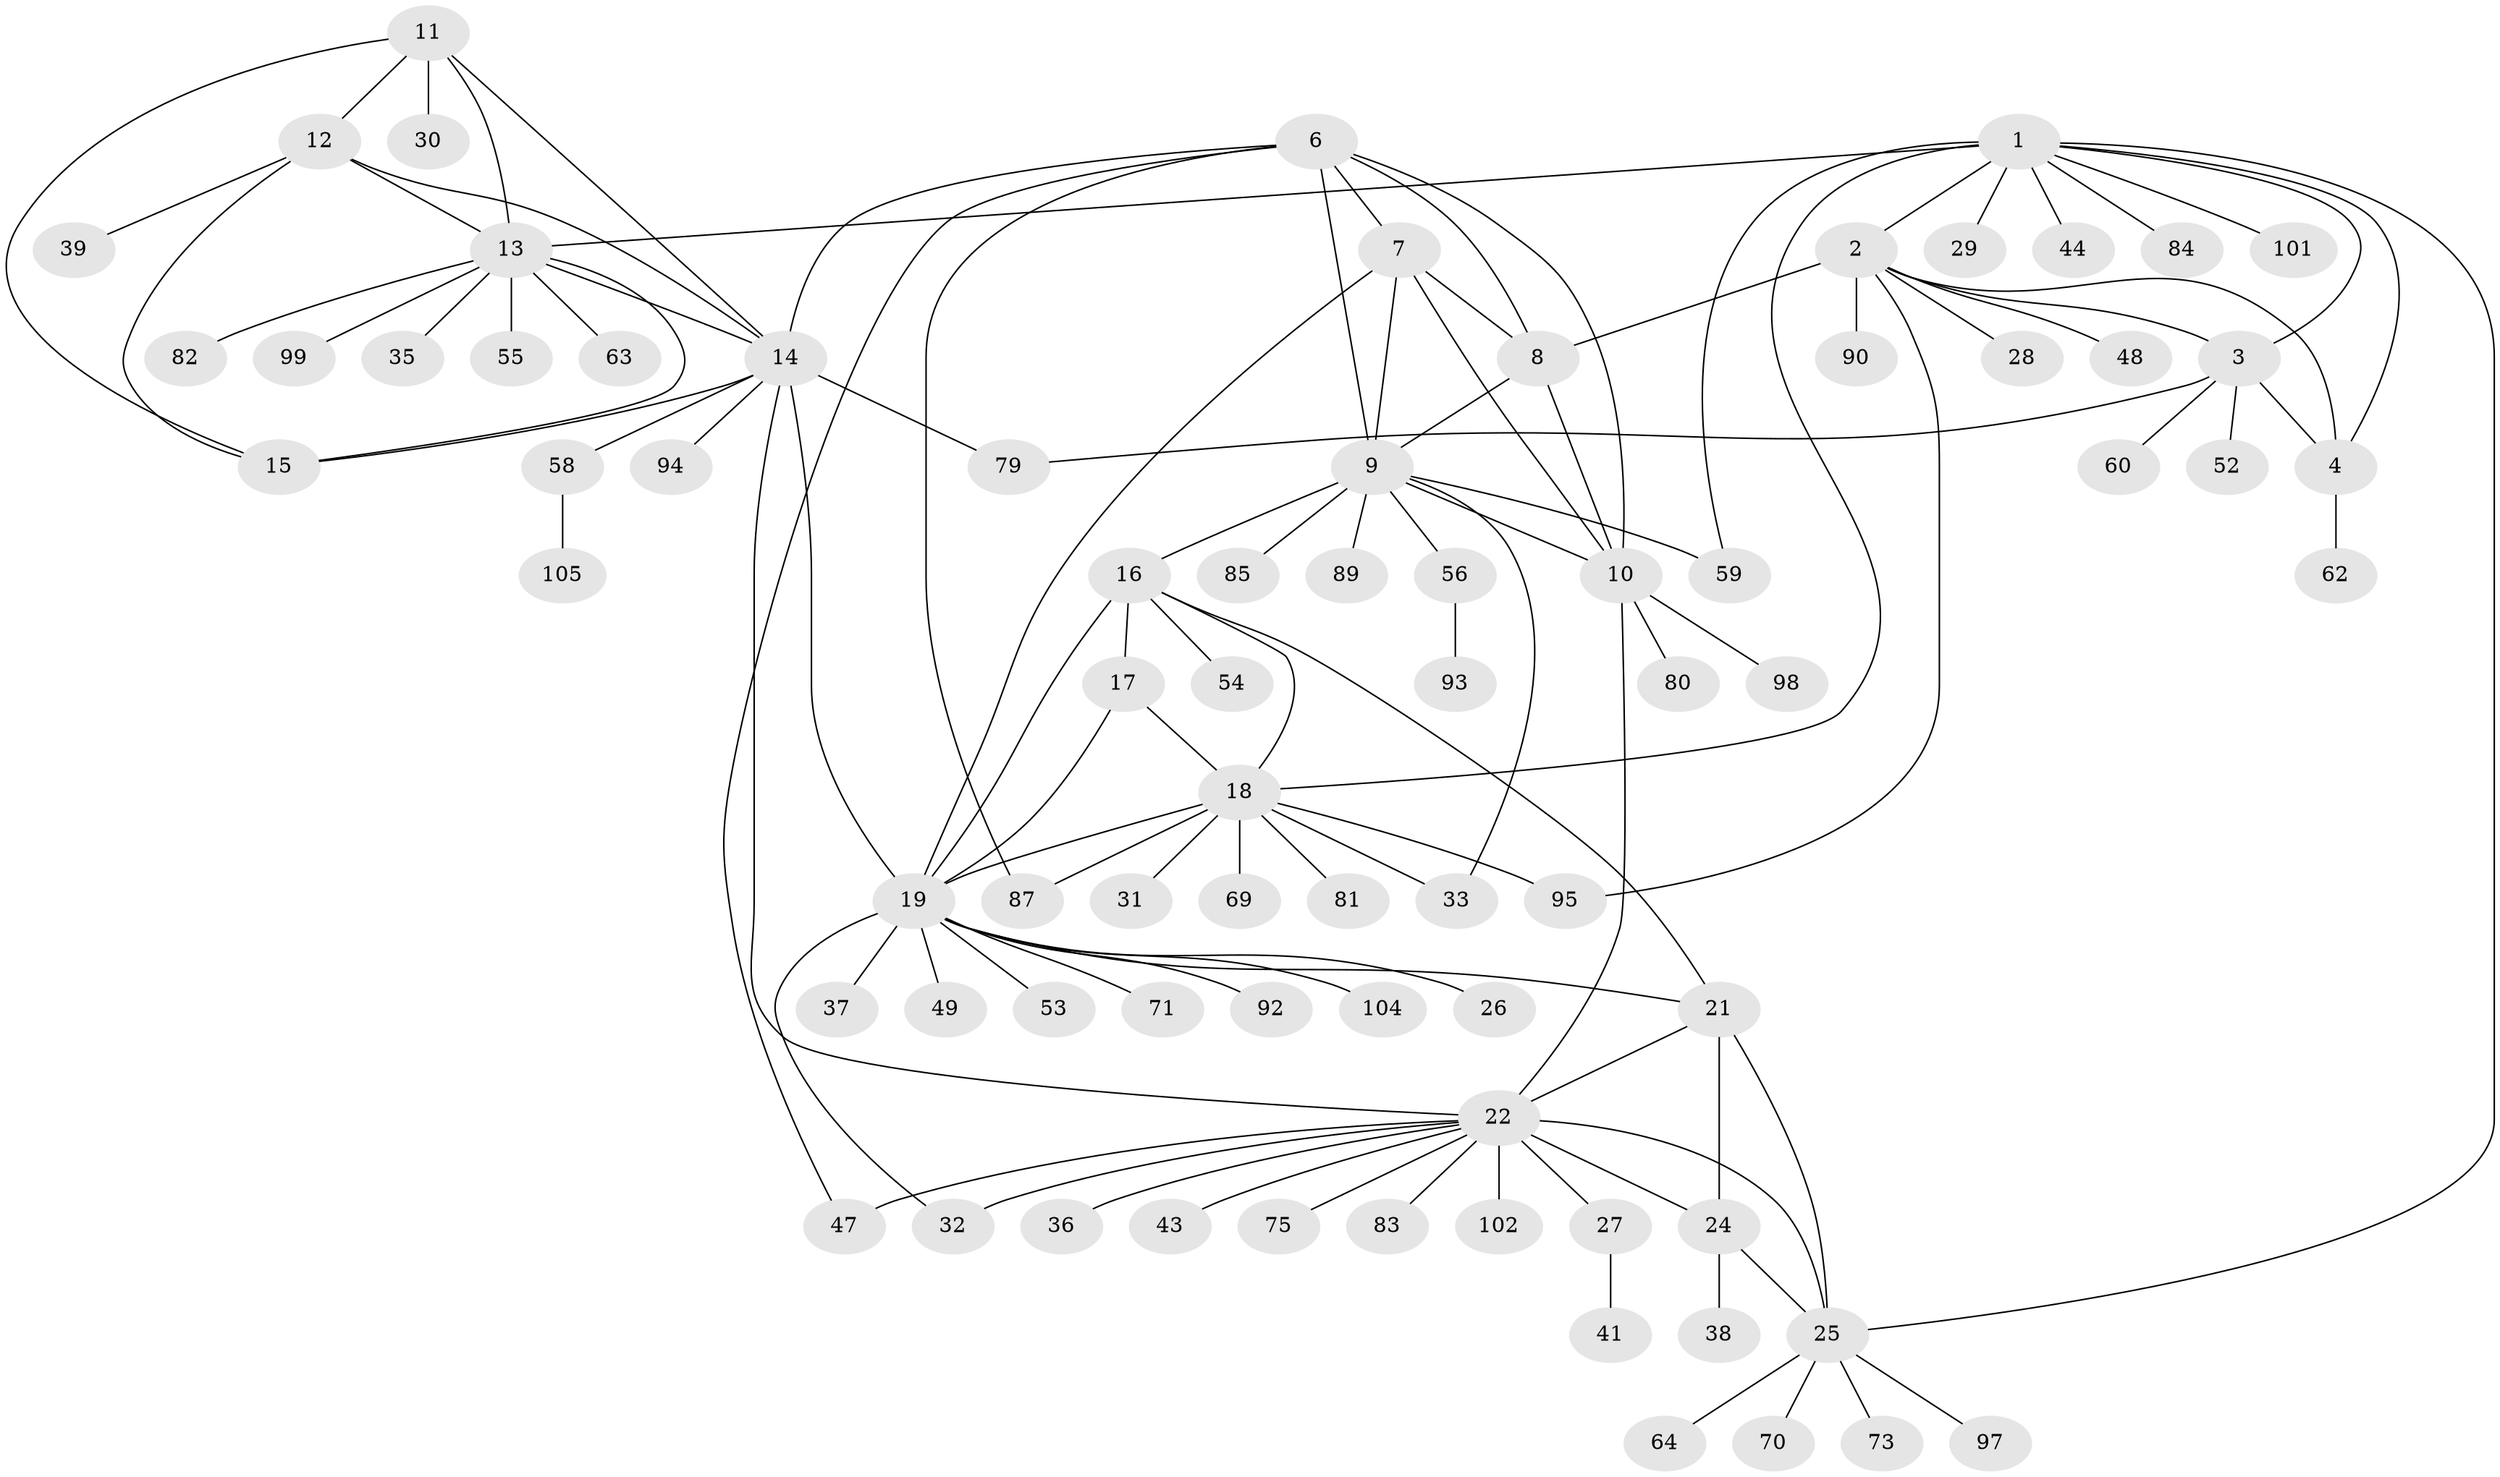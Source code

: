 // Generated by graph-tools (version 1.1) at 2025/24/03/03/25 07:24:12]
// undirected, 78 vertices, 113 edges
graph export_dot {
graph [start="1"]
  node [color=gray90,style=filled];
  1 [super="+61"];
  2 [super="+5"];
  3 [super="+50"];
  4 [super="+86"];
  6 [super="+40"];
  7 [super="+96"];
  8 [super="+103"];
  9 [super="+65"];
  10 [super="+42"];
  11 [super="+77"];
  12 [super="+88"];
  13 [super="+45"];
  14 [super="+51"];
  15 [super="+34"];
  16 [super="+91"];
  17 [super="+67"];
  18 [super="+20"];
  19 [super="+46"];
  21;
  22 [super="+23"];
  24;
  25 [super="+66"];
  26;
  27;
  28;
  29;
  30;
  31 [super="+76"];
  32;
  33;
  35 [super="+100"];
  36;
  37;
  38;
  39;
  41;
  43;
  44;
  47 [super="+72"];
  48;
  49 [super="+57"];
  52;
  53;
  54;
  55;
  56 [super="+78"];
  58 [super="+74"];
  59;
  60;
  62;
  63;
  64 [super="+68"];
  69;
  70;
  71;
  73;
  75;
  79;
  80;
  81;
  82;
  83;
  84;
  85;
  87;
  89;
  90;
  92;
  93;
  94;
  95;
  97;
  98;
  99;
  101;
  102;
  104;
  105;
  1 -- 2 [weight=2];
  1 -- 3;
  1 -- 4;
  1 -- 13;
  1 -- 18;
  1 -- 25;
  1 -- 29;
  1 -- 44;
  1 -- 59;
  1 -- 101;
  1 -- 84;
  2 -- 3 [weight=2];
  2 -- 4 [weight=2];
  2 -- 8;
  2 -- 28;
  2 -- 48;
  2 -- 90;
  2 -- 95;
  3 -- 4;
  3 -- 52;
  3 -- 60;
  3 -- 79;
  4 -- 62;
  6 -- 7;
  6 -- 8;
  6 -- 9;
  6 -- 10;
  6 -- 14;
  6 -- 47;
  6 -- 87;
  7 -- 8;
  7 -- 9;
  7 -- 10;
  7 -- 19;
  8 -- 9;
  8 -- 10;
  9 -- 10;
  9 -- 16;
  9 -- 33;
  9 -- 56;
  9 -- 59;
  9 -- 85;
  9 -- 89;
  10 -- 22;
  10 -- 80;
  10 -- 98;
  11 -- 12;
  11 -- 13;
  11 -- 14;
  11 -- 15;
  11 -- 30;
  12 -- 13;
  12 -- 14;
  12 -- 15;
  12 -- 39;
  13 -- 14;
  13 -- 15;
  13 -- 35;
  13 -- 55;
  13 -- 63;
  13 -- 82;
  13 -- 99;
  14 -- 15;
  14 -- 19;
  14 -- 58;
  14 -- 79;
  14 -- 94;
  14 -- 22;
  16 -- 17;
  16 -- 18 [weight=2];
  16 -- 19;
  16 -- 54;
  16 -- 21;
  17 -- 18 [weight=2];
  17 -- 19;
  18 -- 19 [weight=2];
  18 -- 69;
  18 -- 87;
  18 -- 95;
  18 -- 81;
  18 -- 33;
  18 -- 31;
  19 -- 21;
  19 -- 26;
  19 -- 32;
  19 -- 37;
  19 -- 49;
  19 -- 53;
  19 -- 71;
  19 -- 92;
  19 -- 104;
  21 -- 22 [weight=2];
  21 -- 24;
  21 -- 25;
  22 -- 24 [weight=2];
  22 -- 25 [weight=2];
  22 -- 36;
  22 -- 43;
  22 -- 75;
  22 -- 83;
  22 -- 102;
  22 -- 32;
  22 -- 47 [weight=2];
  22 -- 27;
  24 -- 25;
  24 -- 38;
  25 -- 64;
  25 -- 70;
  25 -- 73;
  25 -- 97;
  27 -- 41;
  56 -- 93;
  58 -- 105;
}
